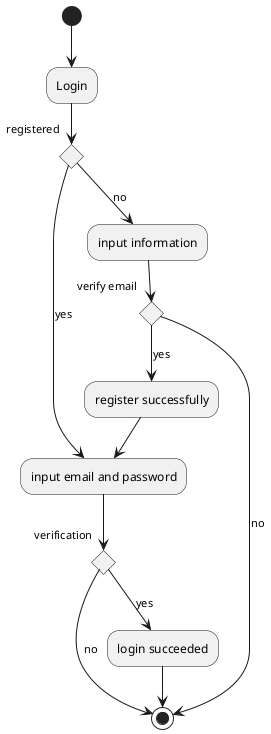 @startuml kizzy


(*)-->"Login"

if "registered" then
    -->[yes]"input email and password"
    if "verification" then
        -->[yes] "login succeeded"
        -->(*)
    else
        -->[no](*)
    endif

else
    -->[no]"input information"
    if "verify email" then
        -->[yes]"register successfully"
        -->"input email and password"
    else 
        -->[no](*)

    endif
endif
@enduml